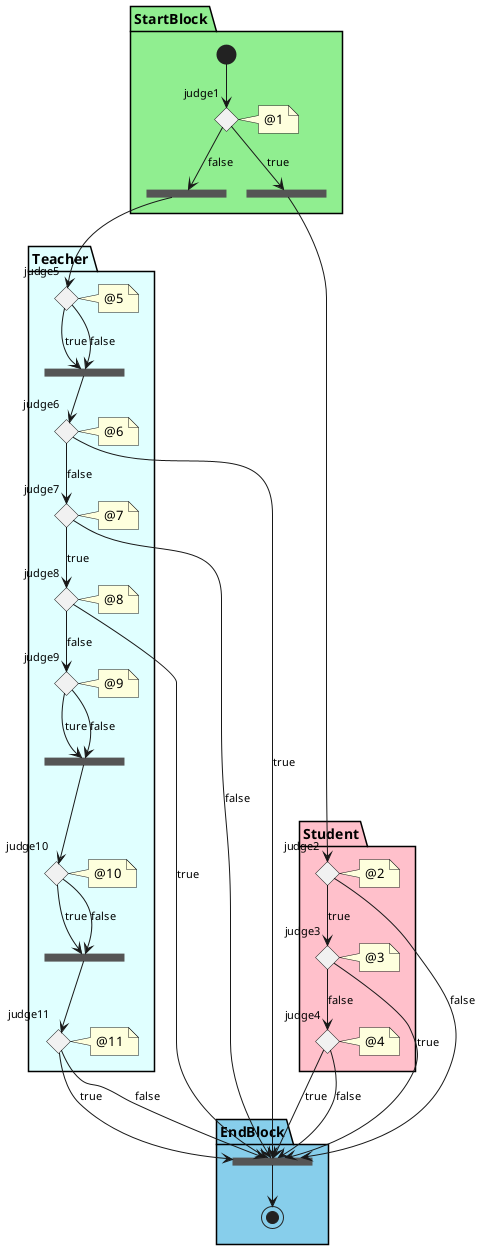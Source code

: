 @startuml
partition EndBlock #SkyBlue {
    ==RouteE== --> (*)
}

partition StartBlock #LightGreen {
    (*) --> if judge1
    note right: @1
        --> [true] ==RouteStudent==
    else
        --> [false] ==RouteTeacher ==
    endif
}

partition Student #Pink {
    ==RouteStudent== --> if judge2
    note right: @2
        --> [true] if judge3
            note right: @3
            --> [true] ==RouteE==
        else
            --> [false] if judge4
            note right: @4
                --> [true] ==RouteE==
            else
                --> [false] ==RouteE==
            endif
        endif
    else
        --> [false] ==RouteE==
    endif
}


partition Teacher #LightCyan {
    ==RouteTeacher== --> if judge5
    note right: @5
        --> [true] ==Route1==
    else
        --> [false] ==Route1==
    endif
    if judge6
    note right: @6
        --> [true] ==RouteE==
    else
        --> [false] if judge7
        note right: @7
            --> [true] if judge8
            note right: @8
                --> [true] ==RouteE==
            else
                --> [false] if judge9
                note right: @9
                    --> [ture] ==Route2==
                else
                    --> [false] ==Route2==
                endif
                if judge10
                note right: @10
                    --> [true] ==Route3==
                else
                    --> [false] ==Route3==
                endif
                if judge11
                note right: @11
                    --> [true] ==RouteE==
                else
                    --> [false] ==RouteE==
                endif
            endif
        else
            --> [false] ==RouteE==
        endif
    endif
}
@enduml